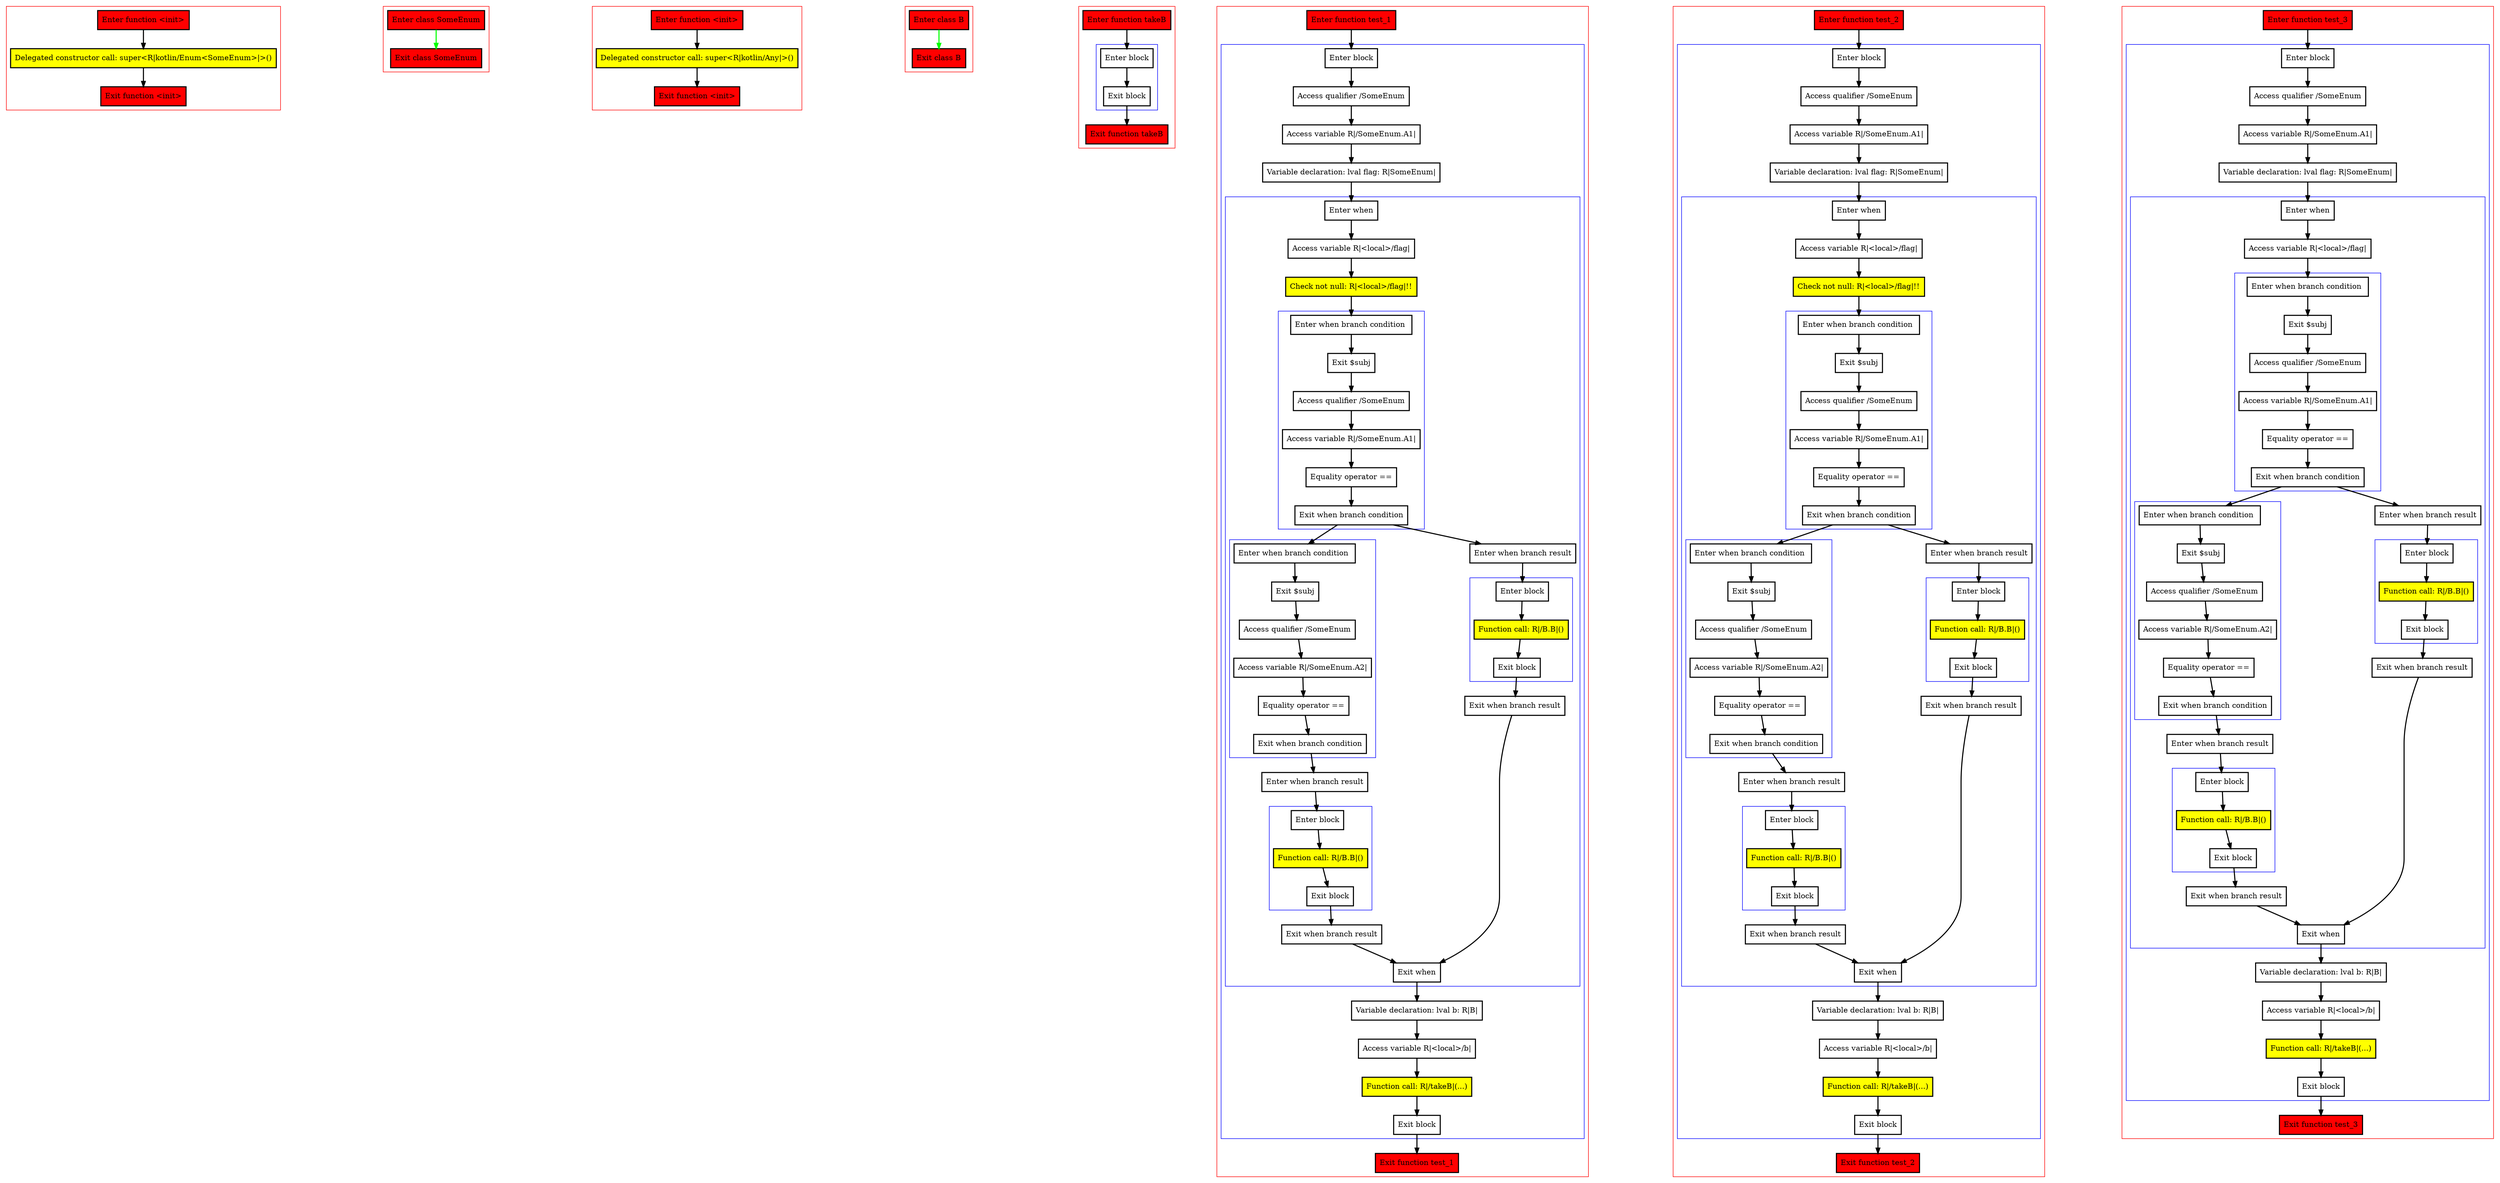 digraph exhaustiveWhenAndDNNType_kt {
    graph [nodesep=3]
    node [shape=box penwidth=2]
    edge [penwidth=2]

    subgraph cluster_0 {
        color=red
        0 [label="Enter function <init>" style="filled" fillcolor=red];
        1 [label="Delegated constructor call: super<R|kotlin/Enum<SomeEnum>|>()" style="filled" fillcolor=yellow];
        2 [label="Exit function <init>" style="filled" fillcolor=red];
    }
    0 -> {1};
    1 -> {2};

    subgraph cluster_1 {
        color=red
        3 [label="Enter class SomeEnum" style="filled" fillcolor=red];
        4 [label="Exit class SomeEnum" style="filled" fillcolor=red];
    }
    3 -> {4} [color=green];

    subgraph cluster_2 {
        color=red
        5 [label="Enter function <init>" style="filled" fillcolor=red];
        6 [label="Delegated constructor call: super<R|kotlin/Any|>()" style="filled" fillcolor=yellow];
        7 [label="Exit function <init>" style="filled" fillcolor=red];
    }
    5 -> {6};
    6 -> {7};

    subgraph cluster_3 {
        color=red
        8 [label="Enter class B" style="filled" fillcolor=red];
        9 [label="Exit class B" style="filled" fillcolor=red];
    }
    8 -> {9} [color=green];

    subgraph cluster_4 {
        color=red
        10 [label="Enter function takeB" style="filled" fillcolor=red];
        subgraph cluster_5 {
            color=blue
            11 [label="Enter block"];
            12 [label="Exit block"];
        }
        13 [label="Exit function takeB" style="filled" fillcolor=red];
    }
    10 -> {11};
    11 -> {12};
    12 -> {13};

    subgraph cluster_6 {
        color=red
        14 [label="Enter function test_1" style="filled" fillcolor=red];
        subgraph cluster_7 {
            color=blue
            15 [label="Enter block"];
            16 [label="Access qualifier /SomeEnum"];
            17 [label="Access variable R|/SomeEnum.A1|"];
            18 [label="Variable declaration: lval flag: R|SomeEnum|"];
            subgraph cluster_8 {
                color=blue
                19 [label="Enter when"];
                20 [label="Access variable R|<local>/flag|"];
                21 [label="Check not null: R|<local>/flag|!!" style="filled" fillcolor=yellow];
                subgraph cluster_9 {
                    color=blue
                    22 [label="Enter when branch condition "];
                    23 [label="Exit $subj"];
                    24 [label="Access qualifier /SomeEnum"];
                    25 [label="Access variable R|/SomeEnum.A1|"];
                    26 [label="Equality operator =="];
                    27 [label="Exit when branch condition"];
                }
                subgraph cluster_10 {
                    color=blue
                    28 [label="Enter when branch condition "];
                    29 [label="Exit $subj"];
                    30 [label="Access qualifier /SomeEnum"];
                    31 [label="Access variable R|/SomeEnum.A2|"];
                    32 [label="Equality operator =="];
                    33 [label="Exit when branch condition"];
                }
                34 [label="Enter when branch result"];
                subgraph cluster_11 {
                    color=blue
                    35 [label="Enter block"];
                    36 [label="Function call: R|/B.B|()" style="filled" fillcolor=yellow];
                    37 [label="Exit block"];
                }
                38 [label="Exit when branch result"];
                39 [label="Enter when branch result"];
                subgraph cluster_12 {
                    color=blue
                    40 [label="Enter block"];
                    41 [label="Function call: R|/B.B|()" style="filled" fillcolor=yellow];
                    42 [label="Exit block"];
                }
                43 [label="Exit when branch result"];
                44 [label="Exit when"];
            }
            45 [label="Variable declaration: lval b: R|B|"];
            46 [label="Access variable R|<local>/b|"];
            47 [label="Function call: R|/takeB|(...)" style="filled" fillcolor=yellow];
            48 [label="Exit block"];
        }
        49 [label="Exit function test_1" style="filled" fillcolor=red];
    }
    14 -> {15};
    15 -> {16};
    16 -> {17};
    17 -> {18};
    18 -> {19};
    19 -> {20};
    20 -> {21};
    21 -> {22};
    22 -> {23};
    23 -> {24};
    24 -> {25};
    25 -> {26};
    26 -> {27};
    27 -> {39 28};
    28 -> {29};
    29 -> {30};
    30 -> {31};
    31 -> {32};
    32 -> {33};
    33 -> {34};
    34 -> {35};
    35 -> {36};
    36 -> {37};
    37 -> {38};
    38 -> {44};
    39 -> {40};
    40 -> {41};
    41 -> {42};
    42 -> {43};
    43 -> {44};
    44 -> {45};
    45 -> {46};
    46 -> {47};
    47 -> {48};
    48 -> {49};

    subgraph cluster_13 {
        color=red
        50 [label="Enter function test_2" style="filled" fillcolor=red];
        subgraph cluster_14 {
            color=blue
            51 [label="Enter block"];
            52 [label="Access qualifier /SomeEnum"];
            53 [label="Access variable R|/SomeEnum.A1|"];
            54 [label="Variable declaration: lval flag: R|SomeEnum|"];
            subgraph cluster_15 {
                color=blue
                55 [label="Enter when"];
                56 [label="Access variable R|<local>/flag|"];
                57 [label="Check not null: R|<local>/flag|!!" style="filled" fillcolor=yellow];
                subgraph cluster_16 {
                    color=blue
                    58 [label="Enter when branch condition "];
                    59 [label="Exit $subj"];
                    60 [label="Access qualifier /SomeEnum"];
                    61 [label="Access variable R|/SomeEnum.A1|"];
                    62 [label="Equality operator =="];
                    63 [label="Exit when branch condition"];
                }
                subgraph cluster_17 {
                    color=blue
                    64 [label="Enter when branch condition "];
                    65 [label="Exit $subj"];
                    66 [label="Access qualifier /SomeEnum"];
                    67 [label="Access variable R|/SomeEnum.A2|"];
                    68 [label="Equality operator =="];
                    69 [label="Exit when branch condition"];
                }
                70 [label="Enter when branch result"];
                subgraph cluster_18 {
                    color=blue
                    71 [label="Enter block"];
                    72 [label="Function call: R|/B.B|()" style="filled" fillcolor=yellow];
                    73 [label="Exit block"];
                }
                74 [label="Exit when branch result"];
                75 [label="Enter when branch result"];
                subgraph cluster_19 {
                    color=blue
                    76 [label="Enter block"];
                    77 [label="Function call: R|/B.B|()" style="filled" fillcolor=yellow];
                    78 [label="Exit block"];
                }
                79 [label="Exit when branch result"];
                80 [label="Exit when"];
            }
            81 [label="Variable declaration: lval b: R|B|"];
            82 [label="Access variable R|<local>/b|"];
            83 [label="Function call: R|/takeB|(...)" style="filled" fillcolor=yellow];
            84 [label="Exit block"];
        }
        85 [label="Exit function test_2" style="filled" fillcolor=red];
    }
    50 -> {51};
    51 -> {52};
    52 -> {53};
    53 -> {54};
    54 -> {55};
    55 -> {56};
    56 -> {57};
    57 -> {58};
    58 -> {59};
    59 -> {60};
    60 -> {61};
    61 -> {62};
    62 -> {63};
    63 -> {75 64};
    64 -> {65};
    65 -> {66};
    66 -> {67};
    67 -> {68};
    68 -> {69};
    69 -> {70};
    70 -> {71};
    71 -> {72};
    72 -> {73};
    73 -> {74};
    74 -> {80};
    75 -> {76};
    76 -> {77};
    77 -> {78};
    78 -> {79};
    79 -> {80};
    80 -> {81};
    81 -> {82};
    82 -> {83};
    83 -> {84};
    84 -> {85};

    subgraph cluster_20 {
        color=red
        86 [label="Enter function test_3" style="filled" fillcolor=red];
        subgraph cluster_21 {
            color=blue
            87 [label="Enter block"];
            88 [label="Access qualifier /SomeEnum"];
            89 [label="Access variable R|/SomeEnum.A1|"];
            90 [label="Variable declaration: lval flag: R|SomeEnum|"];
            subgraph cluster_22 {
                color=blue
                91 [label="Enter when"];
                92 [label="Access variable R|<local>/flag|"];
                subgraph cluster_23 {
                    color=blue
                    93 [label="Enter when branch condition "];
                    94 [label="Exit $subj"];
                    95 [label="Access qualifier /SomeEnum"];
                    96 [label="Access variable R|/SomeEnum.A1|"];
                    97 [label="Equality operator =="];
                    98 [label="Exit when branch condition"];
                }
                subgraph cluster_24 {
                    color=blue
                    99 [label="Enter when branch condition "];
                    100 [label="Exit $subj"];
                    101 [label="Access qualifier /SomeEnum"];
                    102 [label="Access variable R|/SomeEnum.A2|"];
                    103 [label="Equality operator =="];
                    104 [label="Exit when branch condition"];
                }
                105 [label="Enter when branch result"];
                subgraph cluster_25 {
                    color=blue
                    106 [label="Enter block"];
                    107 [label="Function call: R|/B.B|()" style="filled" fillcolor=yellow];
                    108 [label="Exit block"];
                }
                109 [label="Exit when branch result"];
                110 [label="Enter when branch result"];
                subgraph cluster_26 {
                    color=blue
                    111 [label="Enter block"];
                    112 [label="Function call: R|/B.B|()" style="filled" fillcolor=yellow];
                    113 [label="Exit block"];
                }
                114 [label="Exit when branch result"];
                115 [label="Exit when"];
            }
            116 [label="Variable declaration: lval b: R|B|"];
            117 [label="Access variable R|<local>/b|"];
            118 [label="Function call: R|/takeB|(...)" style="filled" fillcolor=yellow];
            119 [label="Exit block"];
        }
        120 [label="Exit function test_3" style="filled" fillcolor=red];
    }
    86 -> {87};
    87 -> {88};
    88 -> {89};
    89 -> {90};
    90 -> {91};
    91 -> {92};
    92 -> {93};
    93 -> {94};
    94 -> {95};
    95 -> {96};
    96 -> {97};
    97 -> {98};
    98 -> {110 99};
    99 -> {100};
    100 -> {101};
    101 -> {102};
    102 -> {103};
    103 -> {104};
    104 -> {105};
    105 -> {106};
    106 -> {107};
    107 -> {108};
    108 -> {109};
    109 -> {115};
    110 -> {111};
    111 -> {112};
    112 -> {113};
    113 -> {114};
    114 -> {115};
    115 -> {116};
    116 -> {117};
    117 -> {118};
    118 -> {119};
    119 -> {120};

}
